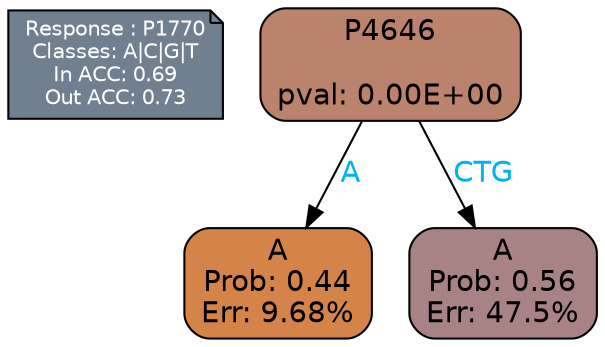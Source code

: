 digraph Tree {
node [shape=box, style="filled, rounded", color="black", fontname=helvetica] ;
graph [ranksep=equally, splines=polylines, bgcolor=transparent, dpi=600] ;
edge [fontname=helvetica] ;
LEGEND [label="Response : P1770
Classes: A|C|G|T
In ACC: 0.69
Out ACC: 0.73
",shape=note,align=left,style=filled,fillcolor="slategray",fontcolor="white",fontsize=10];1 [label="P4646

pval: 0.00E+00", fillcolor="#bb836b"] ;
2 [label="A
Prob: 0.44
Err: 9.68%", fillcolor="#d48349"] ;
3 [label="A
Prob: 0.56
Err: 47.5%", fillcolor="#a78386"] ;
1 -> 2 [label="A",fontcolor=deepskyblue2] ;
1 -> 3 [label="CTG",fontcolor=deepskyblue2] ;
{rank = same; 2;3;}{rank = same; LEGEND;1;}}